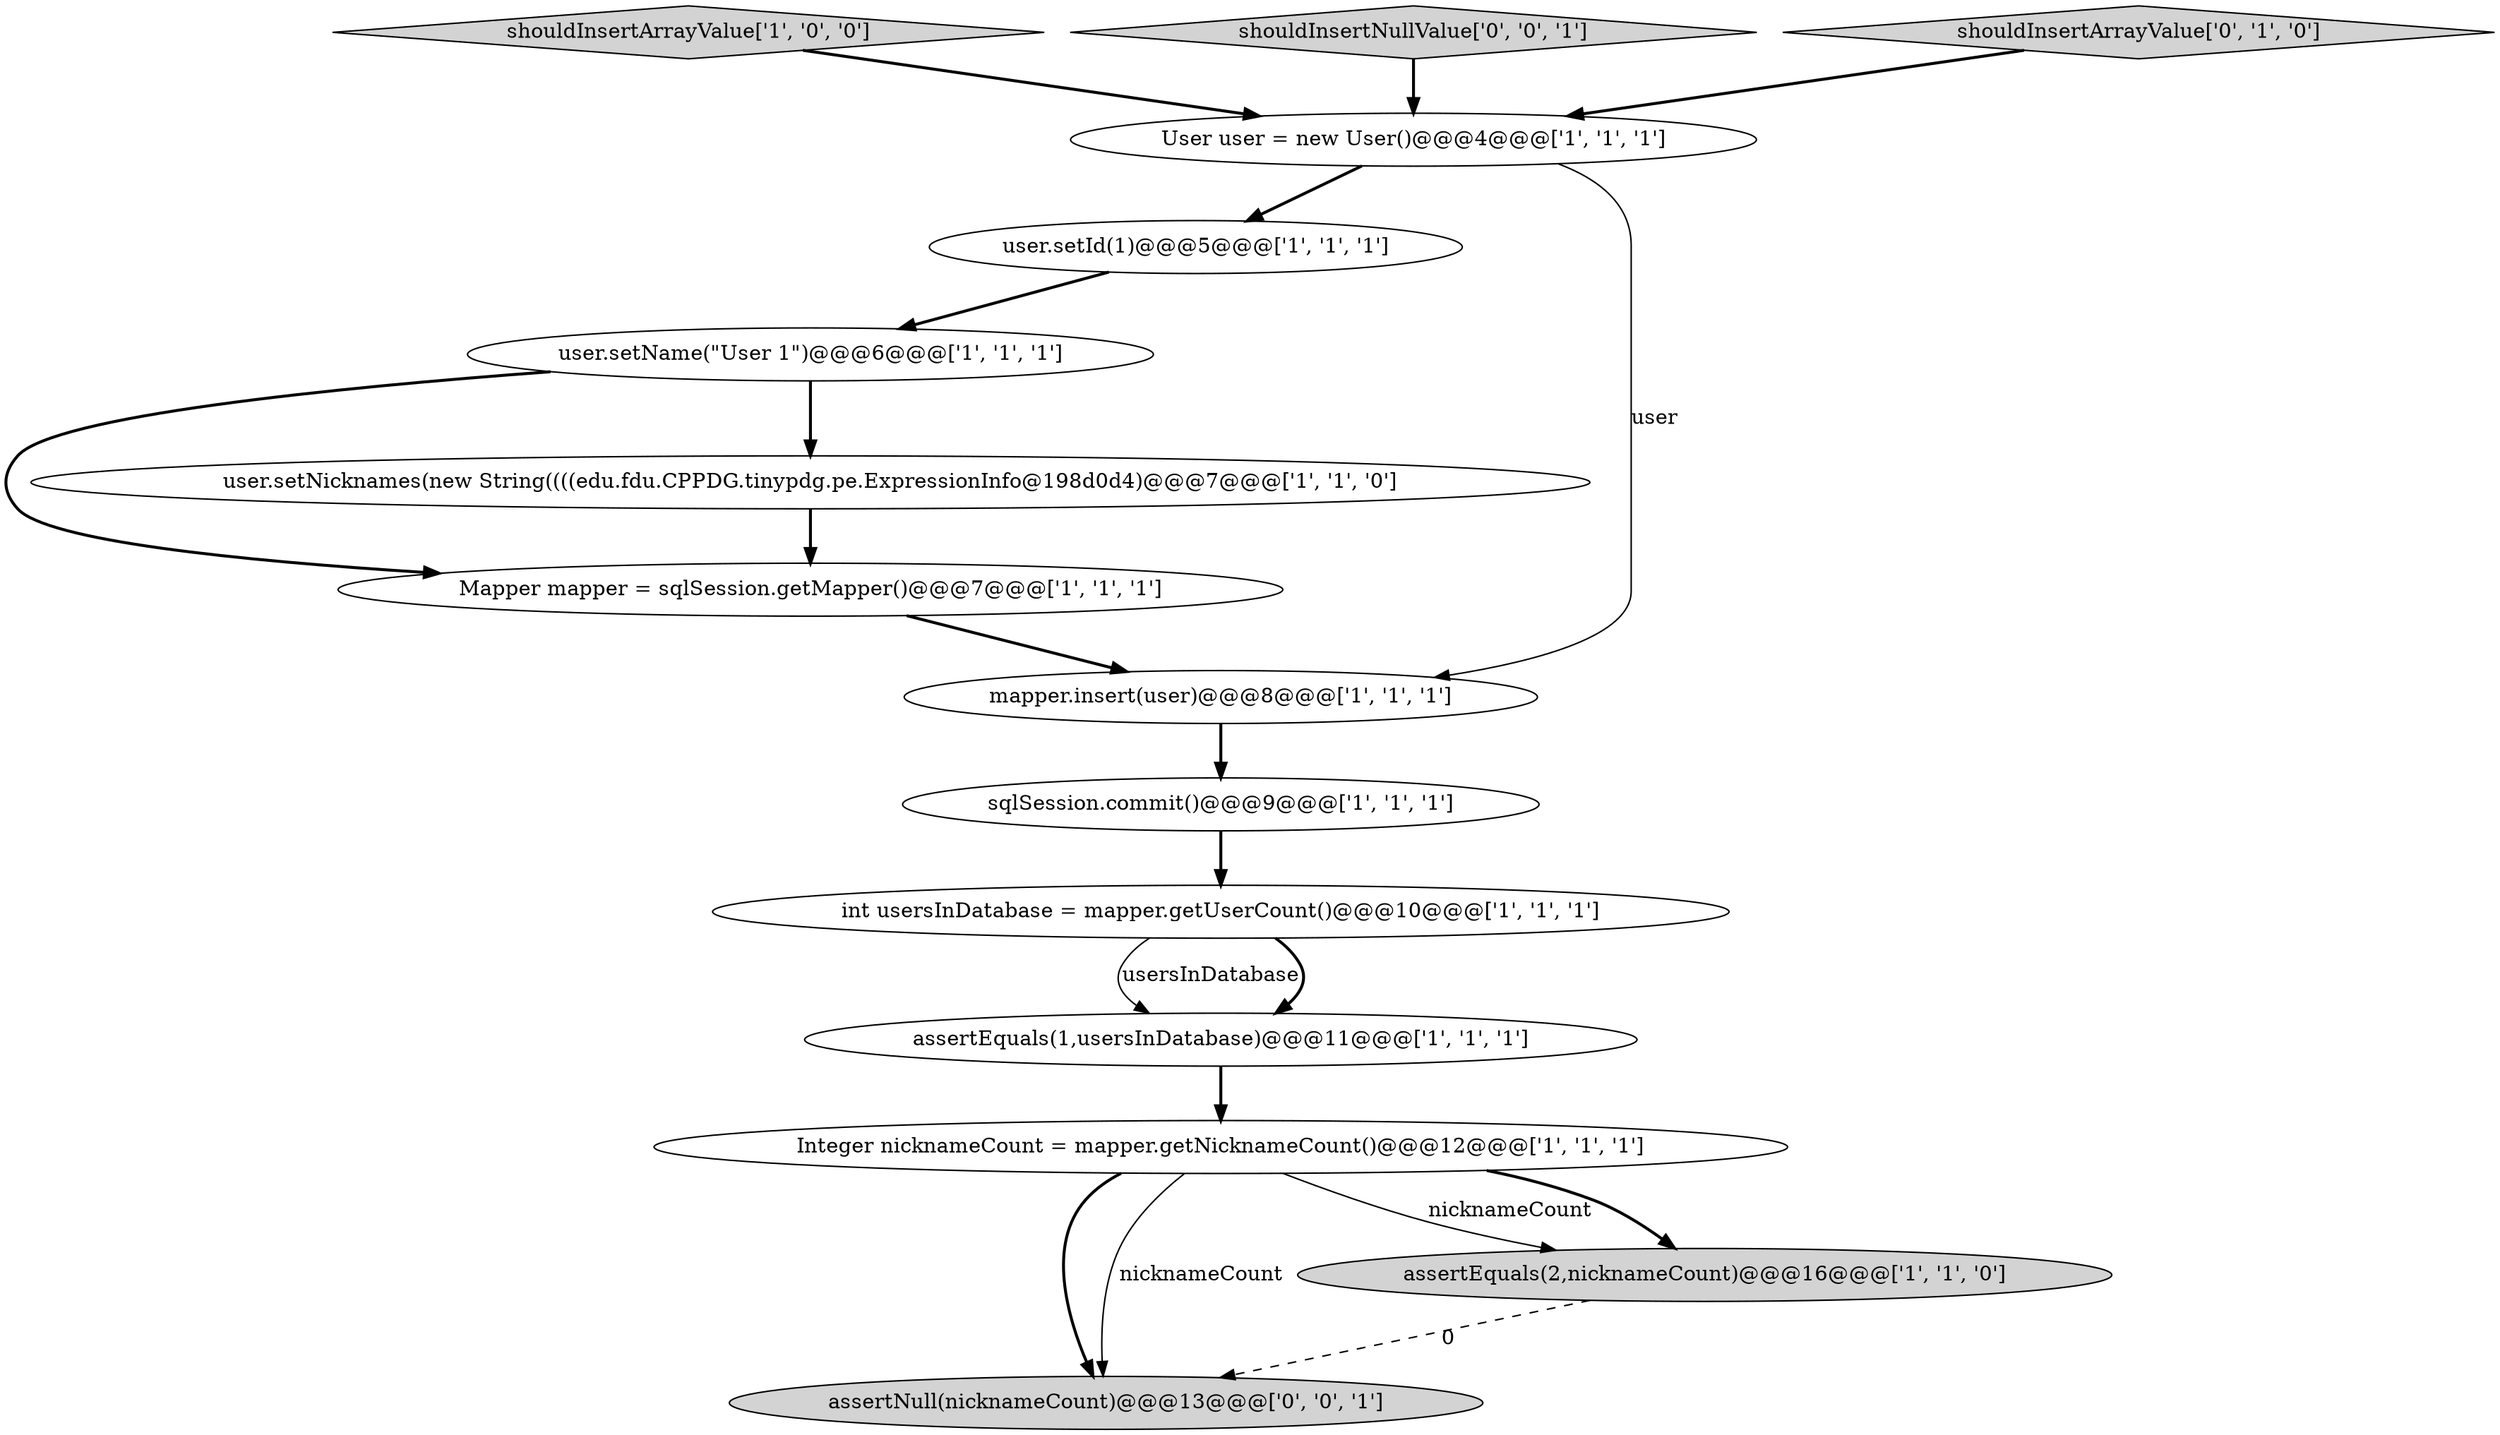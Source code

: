 digraph {
4 [style = filled, label = "assertEquals(1,usersInDatabase)@@@11@@@['1', '1', '1']", fillcolor = white, shape = ellipse image = "AAA0AAABBB1BBB"];
9 [style = filled, label = "user.setName(\"User 1\")@@@6@@@['1', '1', '1']", fillcolor = white, shape = ellipse image = "AAA0AAABBB1BBB"];
11 [style = filled, label = "shouldInsertArrayValue['1', '0', '0']", fillcolor = lightgray, shape = diamond image = "AAA0AAABBB1BBB"];
13 [style = filled, label = "assertNull(nicknameCount)@@@13@@@['0', '0', '1']", fillcolor = lightgray, shape = ellipse image = "AAA0AAABBB3BBB"];
14 [style = filled, label = "shouldInsertNullValue['0', '0', '1']", fillcolor = lightgray, shape = diamond image = "AAA0AAABBB3BBB"];
3 [style = filled, label = "Mapper mapper = sqlSession.getMapper()@@@7@@@['1', '1', '1']", fillcolor = white, shape = ellipse image = "AAA0AAABBB1BBB"];
0 [style = filled, label = "user.setId(1)@@@5@@@['1', '1', '1']", fillcolor = white, shape = ellipse image = "AAA0AAABBB1BBB"];
6 [style = filled, label = "Integer nicknameCount = mapper.getNicknameCount()@@@12@@@['1', '1', '1']", fillcolor = white, shape = ellipse image = "AAA0AAABBB1BBB"];
5 [style = filled, label = "user.setNicknames(new String((((edu.fdu.CPPDG.tinypdg.pe.ExpressionInfo@198d0d4)@@@7@@@['1', '1', '0']", fillcolor = white, shape = ellipse image = "AAA0AAABBB1BBB"];
12 [style = filled, label = "shouldInsertArrayValue['0', '1', '0']", fillcolor = lightgray, shape = diamond image = "AAA0AAABBB2BBB"];
10 [style = filled, label = "int usersInDatabase = mapper.getUserCount()@@@10@@@['1', '1', '1']", fillcolor = white, shape = ellipse image = "AAA0AAABBB1BBB"];
2 [style = filled, label = "assertEquals(2,nicknameCount)@@@16@@@['1', '1', '0']", fillcolor = lightgray, shape = ellipse image = "AAA0AAABBB1BBB"];
8 [style = filled, label = "User user = new User()@@@4@@@['1', '1', '1']", fillcolor = white, shape = ellipse image = "AAA0AAABBB1BBB"];
7 [style = filled, label = "mapper.insert(user)@@@8@@@['1', '1', '1']", fillcolor = white, shape = ellipse image = "AAA0AAABBB1BBB"];
1 [style = filled, label = "sqlSession.commit()@@@9@@@['1', '1', '1']", fillcolor = white, shape = ellipse image = "AAA0AAABBB1BBB"];
8->0 [style = bold, label=""];
5->3 [style = bold, label=""];
9->5 [style = bold, label=""];
11->8 [style = bold, label=""];
9->3 [style = bold, label=""];
10->4 [style = solid, label="usersInDatabase"];
0->9 [style = bold, label=""];
14->8 [style = bold, label=""];
7->1 [style = bold, label=""];
8->7 [style = solid, label="user"];
6->2 [style = solid, label="nicknameCount"];
3->7 [style = bold, label=""];
1->10 [style = bold, label=""];
4->6 [style = bold, label=""];
12->8 [style = bold, label=""];
2->13 [style = dashed, label="0"];
6->13 [style = bold, label=""];
6->13 [style = solid, label="nicknameCount"];
6->2 [style = bold, label=""];
10->4 [style = bold, label=""];
}
